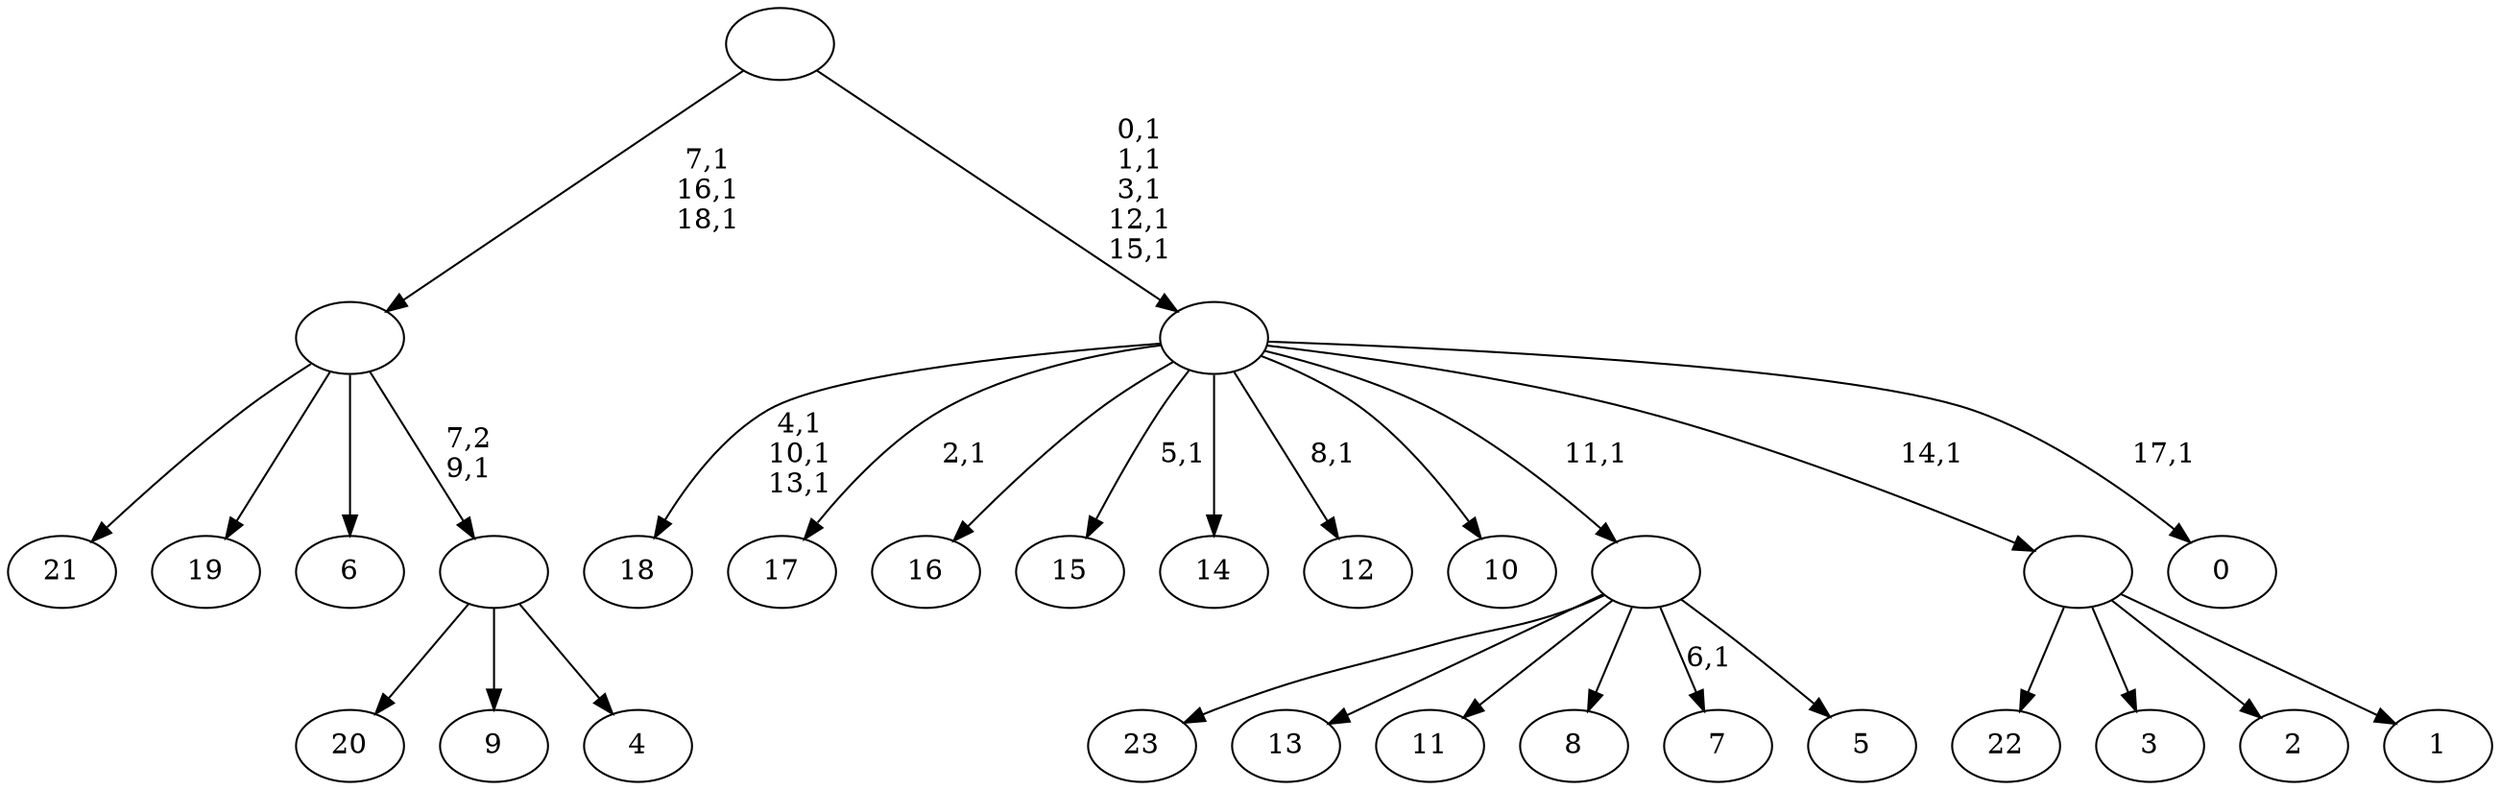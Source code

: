 digraph T {
	43 [label="23"]
	42 [label="22"]
	41 [label="21"]
	40 [label="20"]
	39 [label="19"]
	38 [label="18"]
	34 [label="17"]
	32 [label="16"]
	31 [label="15"]
	29 [label="14"]
	28 [label="13"]
	27 [label="12"]
	25 [label="11"]
	24 [label="10"]
	23 [label="9"]
	22 [label="8"]
	21 [label="7"]
	19 [label="6"]
	18 [label="5"]
	17 [label=""]
	16 [label="4"]
	15 [label=""]
	14 [label=""]
	11 [label="3"]
	10 [label="2"]
	9 [label="1"]
	8 [label=""]
	7 [label="0"]
	5 [label=""]
	0 [label=""]
	17 -> 21 [label="6,1"]
	17 -> 43 [label=""]
	17 -> 28 [label=""]
	17 -> 25 [label=""]
	17 -> 22 [label=""]
	17 -> 18 [label=""]
	15 -> 40 [label=""]
	15 -> 23 [label=""]
	15 -> 16 [label=""]
	14 -> 41 [label=""]
	14 -> 39 [label=""]
	14 -> 19 [label=""]
	14 -> 15 [label="7,2\n9,1"]
	8 -> 42 [label=""]
	8 -> 11 [label=""]
	8 -> 10 [label=""]
	8 -> 9 [label=""]
	5 -> 7 [label="17,1"]
	5 -> 27 [label="8,1"]
	5 -> 31 [label="5,1"]
	5 -> 34 [label="2,1"]
	5 -> 38 [label="4,1\n10,1\n13,1"]
	5 -> 32 [label=""]
	5 -> 29 [label=""]
	5 -> 24 [label=""]
	5 -> 17 [label="11,1"]
	5 -> 8 [label="14,1"]
	0 -> 5 [label="0,1\n1,1\n3,1\n12,1\n15,1"]
	0 -> 14 [label="7,1\n16,1\n18,1"]
}
